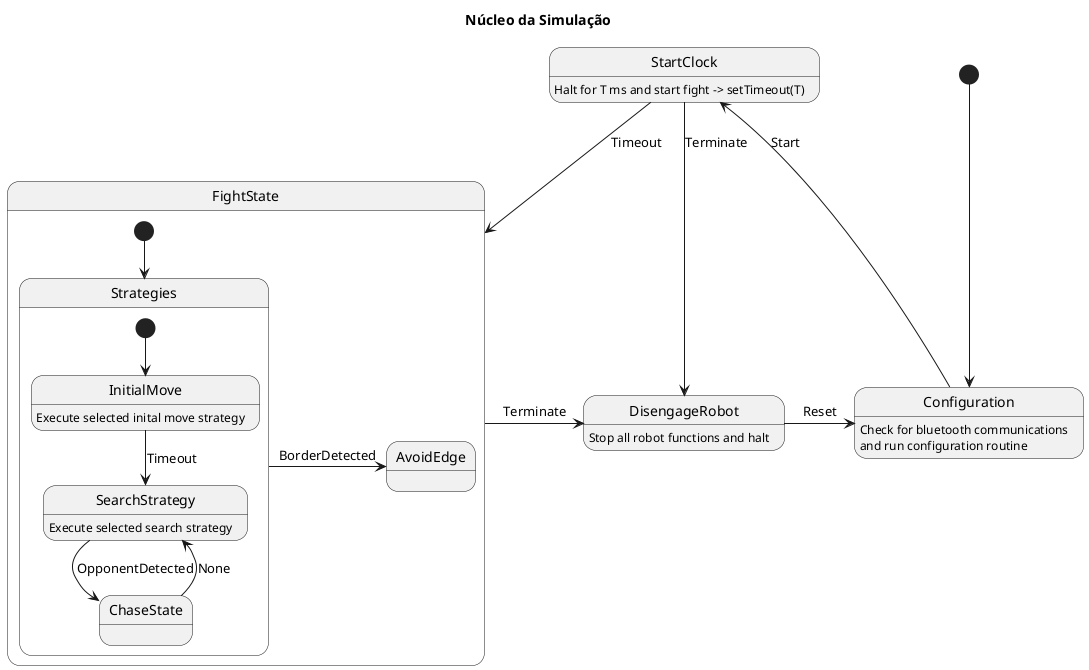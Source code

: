 @startuml SimulationController

title Núcleo da Simulação

[*] --> Configuration
Configuration --> StartClock : Start
StartClock --> FightState : Timeout
StartClock -r-> DisengageRobot : Terminate
FightState -r-> DisengageRobot : Terminate
DisengageRobot -> Configuration : Reset

state FightState{
    state Strategies{
        [*] --> InitialMove
        InitialMove --> SearchStrategy : Timeout
        SearchStrategy --> ChaseState : OpponentDetected
        ChaseState --> SearchStrategy : None
    }
    [*] --> Strategies
    Strategies -> AvoidEdge :  BorderDetected
}



/'
' Descrições
'/

Configuration : Check for bluetooth communications\nand run configuration routine
StartClock : Halt for T ms and start fight -> setTimeout(T)
DisengageRobot : Stop all robot functions and halt
InitialMove : Execute selected inital move strategy
SearchStrategy : Execute selected search strategy

@enduml